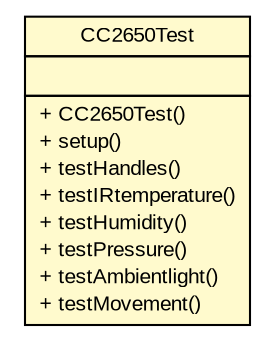 #!/usr/local/bin/dot
#
# Class diagram 
# Generated by UMLGraph version R5_6 (http://www.umlgraph.org/)
#

digraph G {
	edge [fontname="arial",fontsize=10,labelfontname="arial",labelfontsize=10];
	node [fontname="arial",fontsize=10,shape=plaintext];
	nodesep=0.25;
	ranksep=0.5;
	// de.fhg.fit.biomos.sensorplatform.sensor.CC2650Test
	c161 [label=<<table title="de.fhg.fit.biomos.sensorplatform.sensor.CC2650Test" border="0" cellborder="1" cellspacing="0" cellpadding="2" port="p" bgcolor="lemonChiffon" href="./CC2650Test.html">
		<tr><td><table border="0" cellspacing="0" cellpadding="1">
<tr><td align="center" balign="center"> CC2650Test </td></tr>
		</table></td></tr>
		<tr><td><table border="0" cellspacing="0" cellpadding="1">
<tr><td align="left" balign="left">  </td></tr>
		</table></td></tr>
		<tr><td><table border="0" cellspacing="0" cellpadding="1">
<tr><td align="left" balign="left"> + CC2650Test() </td></tr>
<tr><td align="left" balign="left"> + setup() </td></tr>
<tr><td align="left" balign="left"> + testHandles() </td></tr>
<tr><td align="left" balign="left"> + testIRtemperature() </td></tr>
<tr><td align="left" balign="left"> + testHumidity() </td></tr>
<tr><td align="left" balign="left"> + testPressure() </td></tr>
<tr><td align="left" balign="left"> + testAmbientlight() </td></tr>
<tr><td align="left" balign="left"> + testMovement() </td></tr>
		</table></td></tr>
		</table>>, URL="./CC2650Test.html", fontname="arial", fontcolor="black", fontsize=10.0];
}


